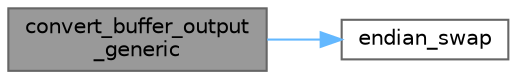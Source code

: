 digraph "convert_buffer_output_generic"
{
 // INTERACTIVE_SVG=YES
 // LATEX_PDF_SIZE
  bgcolor="transparent";
  edge [fontname=Helvetica,fontsize=10,labelfontname=Helvetica,labelfontsize=10];
  node [fontname=Helvetica,fontsize=10,shape=box,height=0.2,width=0.4];
  rankdir="LR";
  Node1 [id="Node000001",label="convert_buffer_output\l_generic",height=0.2,width=0.4,color="gray40", fillcolor="grey60", style="filled", fontcolor="black",tooltip=" "];
  Node1 -> Node2 [id="edge1_Node000001_Node000002",color="steelblue1",style="solid",tooltip=" "];
  Node2 [id="Node000002",label="endian_swap",height=0.2,width=0.4,color="grey40", fillcolor="white", style="filled",URL="$db/d20/pugixml_8cpp.html#a6d31b21cfa4167d79865a7797b33f3f1",tooltip=" "];
}
